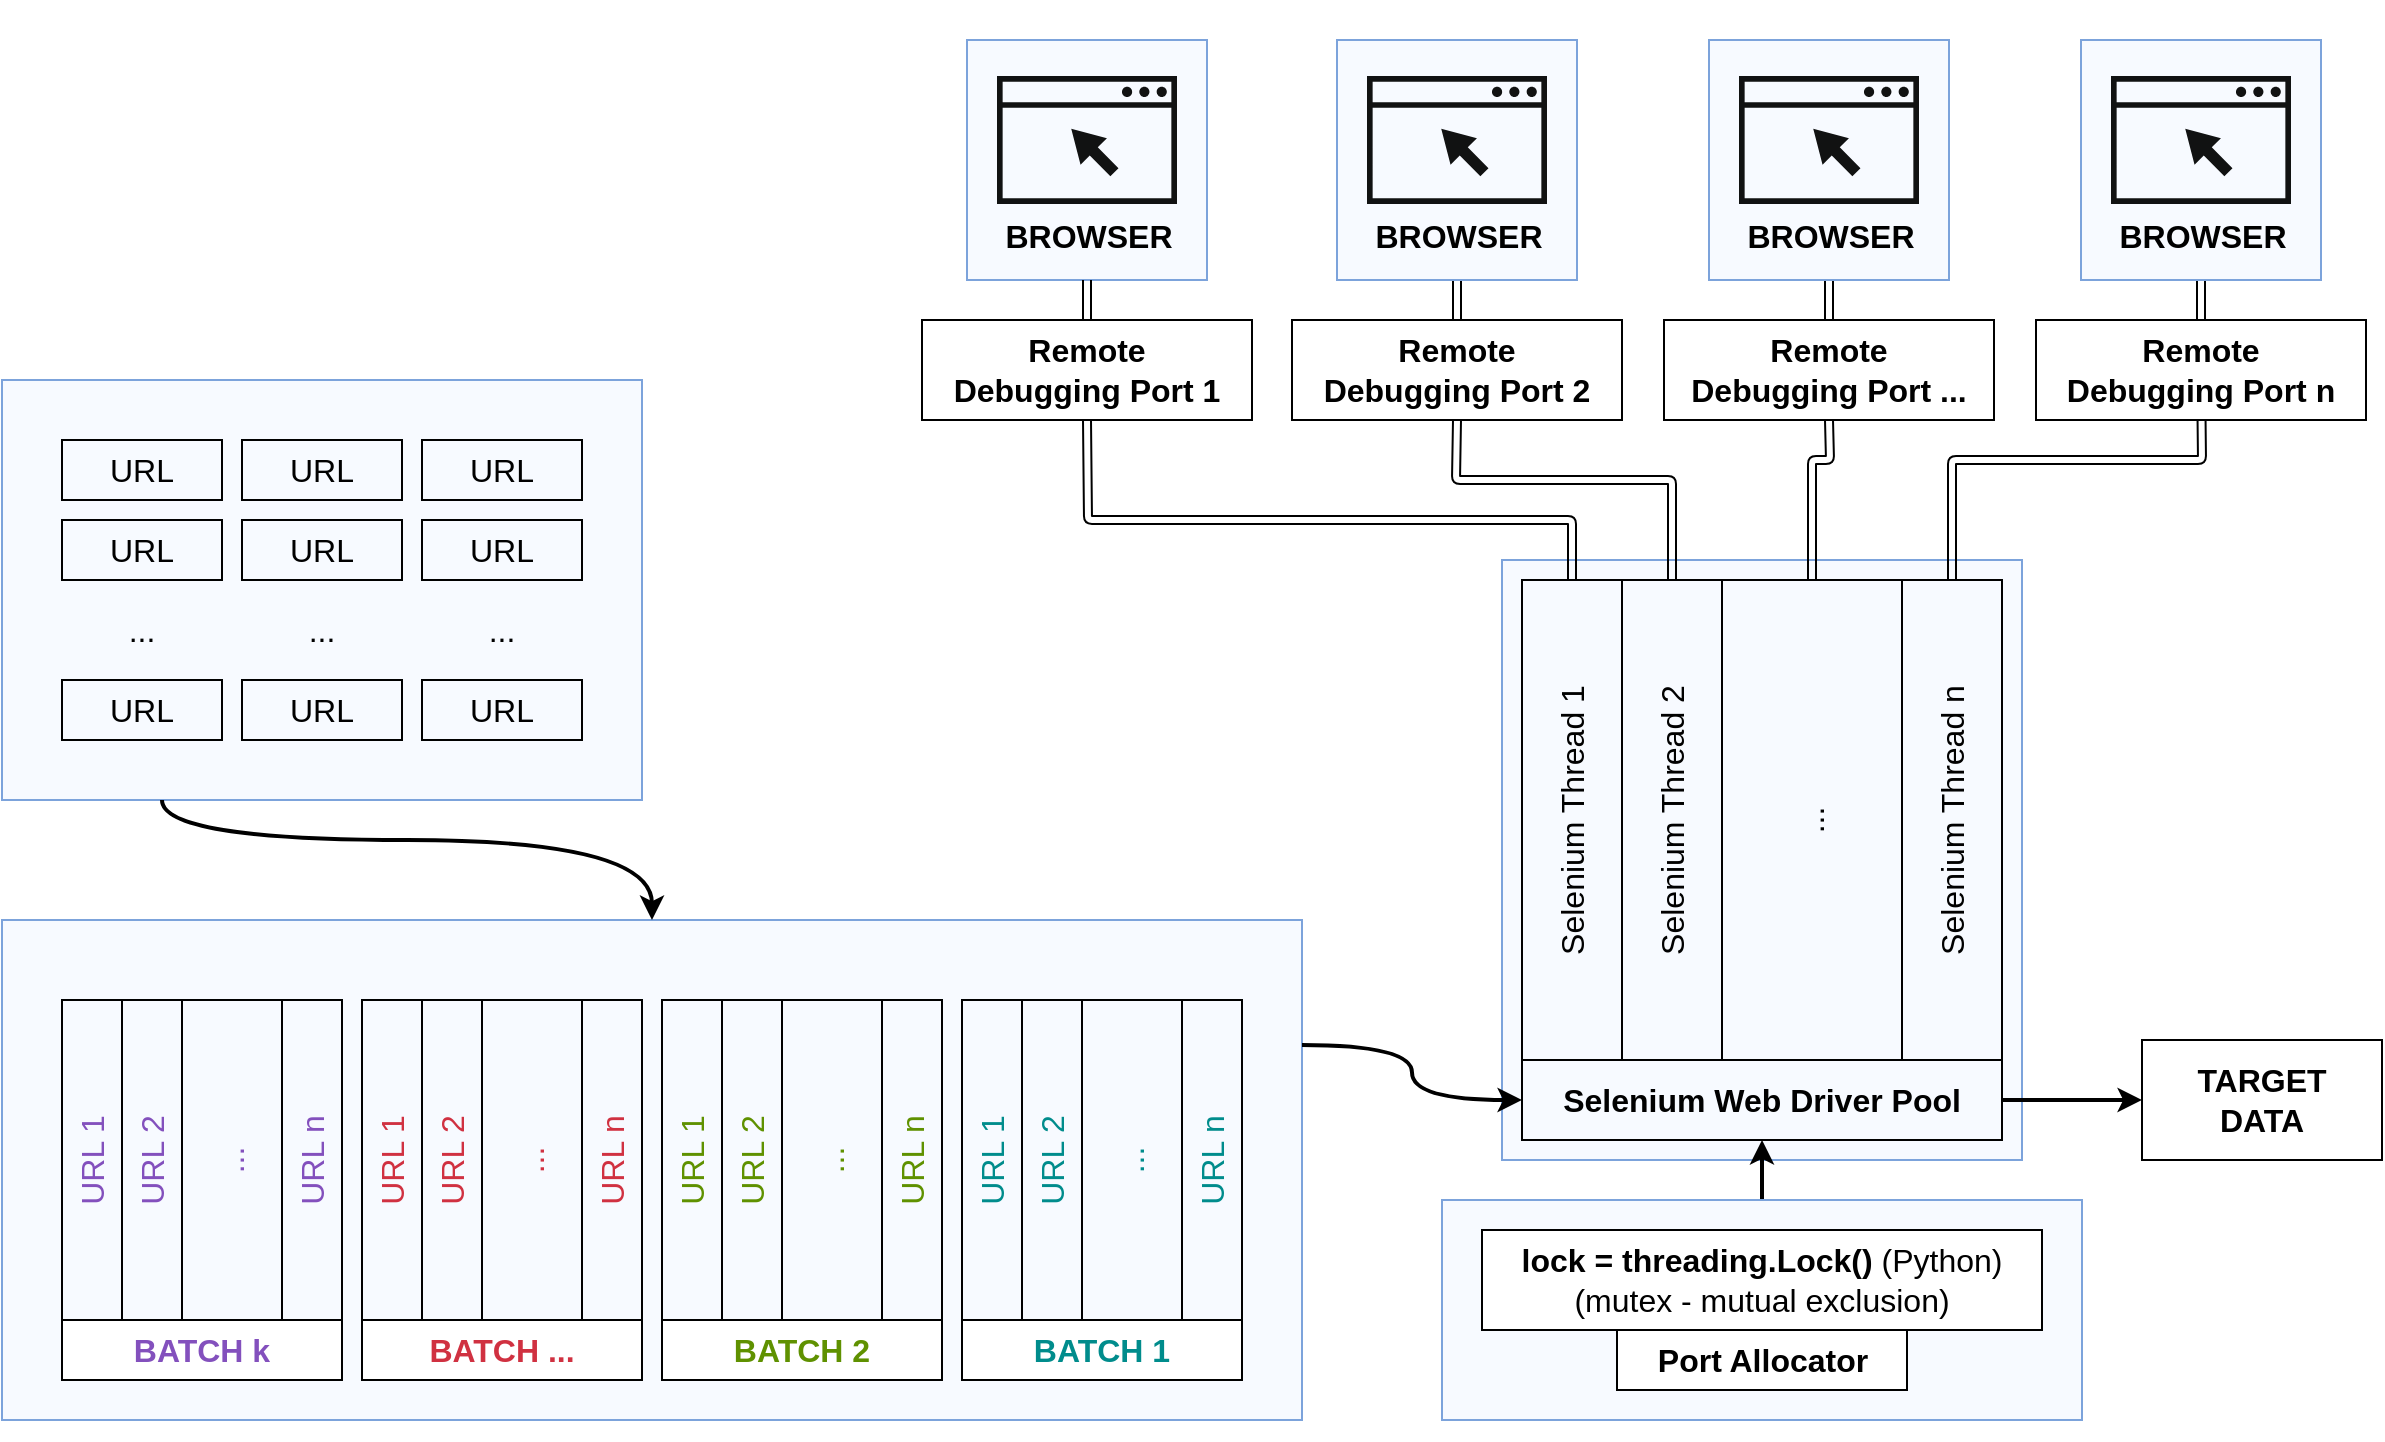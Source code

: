 <mxfile version="24.6.5" type="device">
  <diagram name="Page-1" id="uHuE6cg2GW2eRnbbnOSD">
    <mxGraphModel dx="2533" dy="2236" grid="1" gridSize="10" guides="1" tooltips="1" connect="1" arrows="1" fold="1" page="1" pageScale="1" pageWidth="827" pageHeight="1169" math="0" shadow="0">
      <root>
        <mxCell id="0" />
        <mxCell id="1" parent="0" />
        <mxCell id="J9xpBMAO4fcrb7Eu_Uhc-172" value="" style="rounded=0;whiteSpace=wrap;html=1;fillColor=#F7FAFF;strokeColor=#7CA3DB;fontSize=16;" vertex="1" parent="1">
          <mxGeometry x="230" y="240" width="260" height="300" as="geometry" />
        </mxCell>
        <mxCell id="J9xpBMAO4fcrb7Eu_Uhc-88" value="" style="group;fontSize=16;" vertex="1" connectable="0" parent="1">
          <mxGeometry x="240" y="250" width="240" height="280" as="geometry" />
        </mxCell>
        <mxCell id="J9xpBMAO4fcrb7Eu_Uhc-52" value="Selenium Web Driver Pool" style="rounded=0;whiteSpace=wrap;html=1;fontSize=16;fontStyle=1;fillColor=none;align=center;" vertex="1" parent="J9xpBMAO4fcrb7Eu_Uhc-88">
          <mxGeometry y="240" width="240" height="40" as="geometry" />
        </mxCell>
        <mxCell id="J9xpBMAO4fcrb7Eu_Uhc-53" value="Selenium Thread 1" style="rounded=0;whiteSpace=wrap;html=1;fontSize=16;horizontal=0;fillColor=none;align=center;" vertex="1" parent="J9xpBMAO4fcrb7Eu_Uhc-88">
          <mxGeometry width="50" height="240" as="geometry" />
        </mxCell>
        <mxCell id="J9xpBMAO4fcrb7Eu_Uhc-54" value="Selenium Thread 2" style="rounded=0;whiteSpace=wrap;html=1;fontSize=16;horizontal=0;fillColor=none;align=center;" vertex="1" parent="J9xpBMAO4fcrb7Eu_Uhc-88">
          <mxGeometry x="50" width="50" height="240" as="geometry" />
        </mxCell>
        <mxCell id="J9xpBMAO4fcrb7Eu_Uhc-56" value="..." style="rounded=0;whiteSpace=wrap;html=1;fontSize=16;horizontal=0;fillColor=none;align=center;" vertex="1" parent="J9xpBMAO4fcrb7Eu_Uhc-88">
          <mxGeometry x="100" width="90" height="240" as="geometry" />
        </mxCell>
        <mxCell id="J9xpBMAO4fcrb7Eu_Uhc-57" value="Selenium Thread n" style="rounded=0;whiteSpace=wrap;html=1;fontSize=16;horizontal=0;fillColor=none;align=center;" vertex="1" parent="J9xpBMAO4fcrb7Eu_Uhc-88">
          <mxGeometry x="190" width="50" height="240" as="geometry" />
        </mxCell>
        <mxCell id="J9xpBMAO4fcrb7Eu_Uhc-113" value="" style="group;fontSize=16;" vertex="1" connectable="0" parent="1">
          <mxGeometry x="-50" y="-40" width="180" height="140" as="geometry" />
        </mxCell>
        <mxCell id="J9xpBMAO4fcrb7Eu_Uhc-112" value="" style="rounded=0;whiteSpace=wrap;html=1;fillColor=#F7FAFF;strokeColor=#7CA3DB;fontSize=16;" vertex="1" parent="J9xpBMAO4fcrb7Eu_Uhc-113">
          <mxGeometry x="12.5" y="20" width="120" height="120" as="geometry" />
        </mxCell>
        <mxCell id="J9xpBMAO4fcrb7Eu_Uhc-105" value="&lt;b style=&quot;font-size: 16px;&quot;&gt;BROWSER&lt;/b&gt;" style="sketch=0;pointerEvents=1;shadow=0;dashed=0;html=1;strokeColor=none;fillColor=#111212;aspect=fixed;labelPosition=center;verticalLabelPosition=bottom;verticalAlign=top;align=center;outlineConnect=0;shape=mxgraph.vvd.web_browser;fontColor=#000000;fontSize=16;" vertex="1" parent="J9xpBMAO4fcrb7Eu_Uhc-113">
          <mxGeometry x="27.5" y="38.05" width="90" height="63.9" as="geometry" />
        </mxCell>
        <mxCell id="J9xpBMAO4fcrb7Eu_Uhc-143" value="Remote&lt;div style=&quot;font-size: 16px;&quot;&gt;Debugging Port 1&lt;/div&gt;" style="rounded=0;whiteSpace=wrap;html=1;fontSize=16;fontStyle=1" vertex="1" parent="1">
          <mxGeometry x="-60" y="120" width="165" height="50" as="geometry" />
        </mxCell>
        <mxCell id="J9xpBMAO4fcrb7Eu_Uhc-144" value="" style="shape=link;endArrow=none;html=1;rounded=1;exitX=0.5;exitY=0;exitDx=0;exitDy=0;endFill=0;strokeWidth=1;fontSize=16;entryX=0.5;entryY=1;entryDx=0;entryDy=0;strokeColor=default;" edge="1" parent="1" target="J9xpBMAO4fcrb7Eu_Uhc-143">
          <mxGeometry width="50" height="50" relative="1" as="geometry">
            <mxPoint x="265" y="250" as="sourcePoint" />
            <mxPoint x="40" y="110" as="targetPoint" />
            <Array as="points">
              <mxPoint x="265" y="220" />
              <mxPoint x="23" y="220" />
            </Array>
          </mxGeometry>
        </mxCell>
        <mxCell id="J9xpBMAO4fcrb7Eu_Uhc-145" value="" style="shape=link;endArrow=none;html=1;rounded=0;exitX=0.5;exitY=0;exitDx=0;exitDy=0;entryX=0.5;entryY=1;entryDx=0;entryDy=0;endFill=0;startArrow=none;startFill=0;fontSize=16;" edge="1" parent="1" source="J9xpBMAO4fcrb7Eu_Uhc-143" target="J9xpBMAO4fcrb7Eu_Uhc-112">
          <mxGeometry width="50" height="50" relative="1" as="geometry">
            <mxPoint x="242.5" y="40" as="sourcePoint" />
            <mxPoint x="23" y="50" as="targetPoint" />
          </mxGeometry>
        </mxCell>
        <mxCell id="J9xpBMAO4fcrb7Eu_Uhc-146" value="Remote&lt;div style=&quot;font-size: 16px;&quot;&gt;Debugging Port 2&lt;/div&gt;" style="rounded=0;whiteSpace=wrap;html=1;fontSize=16;fontStyle=1" vertex="1" parent="1">
          <mxGeometry x="125" y="120" width="165" height="50" as="geometry" />
        </mxCell>
        <mxCell id="J9xpBMAO4fcrb7Eu_Uhc-147" value="" style="shape=link;endArrow=none;html=1;rounded=1;exitX=0.5;exitY=0;exitDx=0;exitDy=0;endFill=0;strokeWidth=1;fontSize=16;entryX=0.5;entryY=1;entryDx=0;entryDy=0;" edge="1" parent="1" target="J9xpBMAO4fcrb7Eu_Uhc-146">
          <mxGeometry width="50" height="50" relative="1" as="geometry">
            <mxPoint x="315" y="250" as="sourcePoint" />
            <mxPoint x="225" y="110" as="targetPoint" />
            <Array as="points">
              <mxPoint x="315" y="200" />
              <mxPoint x="207" y="200" />
            </Array>
          </mxGeometry>
        </mxCell>
        <mxCell id="J9xpBMAO4fcrb7Eu_Uhc-148" value="" style="shape=link;endArrow=none;html=1;rounded=0;exitX=0.5;exitY=0;exitDx=0;exitDy=0;entryX=0.5;entryY=1;entryDx=0;entryDy=0;endFill=0;startArrow=none;startFill=0;fontSize=16;" edge="1" parent="1" source="J9xpBMAO4fcrb7Eu_Uhc-146" target="J9xpBMAO4fcrb7Eu_Uhc-129">
          <mxGeometry width="50" height="50" relative="1" as="geometry">
            <mxPoint x="427.5" y="40" as="sourcePoint" />
            <mxPoint x="208" y="50" as="targetPoint" />
          </mxGeometry>
        </mxCell>
        <mxCell id="J9xpBMAO4fcrb7Eu_Uhc-149" value="Remote&lt;div style=&quot;font-size: 16px;&quot;&gt;Debugging Port ...&lt;/div&gt;" style="rounded=0;whiteSpace=wrap;html=1;fontSize=16;fontStyle=1" vertex="1" parent="1">
          <mxGeometry x="311" y="120" width="165" height="50" as="geometry" />
        </mxCell>
        <mxCell id="J9xpBMAO4fcrb7Eu_Uhc-150" value="" style="shape=link;endArrow=none;html=1;rounded=1;exitX=0.5;exitY=0;exitDx=0;exitDy=0;endFill=0;strokeWidth=1;fontSize=16;entryX=0.5;entryY=1;entryDx=0;entryDy=0;" edge="1" parent="1" target="J9xpBMAO4fcrb7Eu_Uhc-149">
          <mxGeometry width="50" height="50" relative="1" as="geometry">
            <mxPoint x="385" y="250" as="sourcePoint" />
            <mxPoint x="328" y="170" as="targetPoint" />
            <Array as="points">
              <mxPoint x="385" y="190" />
              <mxPoint x="394" y="190" />
            </Array>
          </mxGeometry>
        </mxCell>
        <mxCell id="J9xpBMAO4fcrb7Eu_Uhc-151" value="" style="shape=link;endArrow=none;html=1;rounded=0;exitX=0.5;exitY=0;exitDx=0;exitDy=0;entryX=0.5;entryY=1;entryDx=0;entryDy=0;endFill=0;startArrow=none;startFill=0;fontSize=16;" edge="1" parent="1" source="J9xpBMAO4fcrb7Eu_Uhc-149" target="J9xpBMAO4fcrb7Eu_Uhc-134">
          <mxGeometry width="50" height="50" relative="1" as="geometry">
            <mxPoint x="613.5" y="40" as="sourcePoint" />
            <mxPoint x="393" y="50" as="targetPoint" />
          </mxGeometry>
        </mxCell>
        <mxCell id="J9xpBMAO4fcrb7Eu_Uhc-152" value="Remote&lt;div style=&quot;font-size: 16px;&quot;&gt;Debugging Port n&lt;/div&gt;" style="rounded=0;whiteSpace=wrap;html=1;fontSize=16;fontStyle=1" vertex="1" parent="1">
          <mxGeometry x="497" y="120" width="165" height="50" as="geometry" />
        </mxCell>
        <mxCell id="J9xpBMAO4fcrb7Eu_Uhc-153" value="" style="shape=link;endArrow=none;html=1;rounded=1;exitX=0.5;exitY=0;exitDx=0;exitDy=0;endFill=0;strokeWidth=1;fontSize=16;" edge="1" parent="1" target="J9xpBMAO4fcrb7Eu_Uhc-152">
          <mxGeometry width="50" height="50" relative="1" as="geometry">
            <mxPoint x="455" y="250" as="sourcePoint" />
            <mxPoint x="597" y="110" as="targetPoint" />
            <Array as="points">
              <mxPoint x="455" y="190" />
              <mxPoint x="580" y="190" />
            </Array>
          </mxGeometry>
        </mxCell>
        <mxCell id="J9xpBMAO4fcrb7Eu_Uhc-154" value="" style="shape=link;endArrow=none;html=1;rounded=0;exitX=0.5;exitY=0;exitDx=0;exitDy=0;entryX=0.5;entryY=1;entryDx=0;entryDy=0;endFill=0;startArrow=none;startFill=0;fontSize=16;" edge="1" parent="1" source="J9xpBMAO4fcrb7Eu_Uhc-152" target="J9xpBMAO4fcrb7Eu_Uhc-139">
          <mxGeometry width="50" height="50" relative="1" as="geometry">
            <mxPoint x="799.5" y="40" as="sourcePoint" />
            <mxPoint x="580" y="50" as="targetPoint" />
          </mxGeometry>
        </mxCell>
        <mxCell id="J9xpBMAO4fcrb7Eu_Uhc-158" value="" style="group;fontSize=16;" vertex="1" connectable="0" parent="1">
          <mxGeometry x="-520" y="150" width="320" height="210" as="geometry" />
        </mxCell>
        <mxCell id="J9xpBMAO4fcrb7Eu_Uhc-106" value="" style="rounded=0;whiteSpace=wrap;html=1;fillColor=#F7FAFF;strokeColor=#7CA3DB;fontSize=16;" vertex="1" parent="J9xpBMAO4fcrb7Eu_Uhc-158">
          <mxGeometry width="320" height="210" as="geometry" />
        </mxCell>
        <mxCell id="J9xpBMAO4fcrb7Eu_Uhc-89" value="" style="group;fontSize=16;" vertex="1" connectable="0" parent="J9xpBMAO4fcrb7Eu_Uhc-158">
          <mxGeometry x="30" y="30" width="260" height="150" as="geometry" />
        </mxCell>
        <mxCell id="J9xpBMAO4fcrb7Eu_Uhc-59" value="URL" style="rounded=0;whiteSpace=wrap;html=1;fontSize=16;fillColor=none;align=center;" vertex="1" parent="J9xpBMAO4fcrb7Eu_Uhc-89">
          <mxGeometry width="80" height="30" as="geometry" />
        </mxCell>
        <mxCell id="J9xpBMAO4fcrb7Eu_Uhc-60" value="URL" style="rounded=0;whiteSpace=wrap;html=1;fontSize=16;fillColor=none;align=center;" vertex="1" parent="J9xpBMAO4fcrb7Eu_Uhc-89">
          <mxGeometry y="40" width="80" height="30" as="geometry" />
        </mxCell>
        <mxCell id="J9xpBMAO4fcrb7Eu_Uhc-61" value="..." style="rounded=0;whiteSpace=wrap;html=1;fontSize=16;fillColor=none;strokeColor=none;align=center;" vertex="1" parent="J9xpBMAO4fcrb7Eu_Uhc-89">
          <mxGeometry y="80" width="80" height="30" as="geometry" />
        </mxCell>
        <mxCell id="J9xpBMAO4fcrb7Eu_Uhc-62" value="URL" style="rounded=0;whiteSpace=wrap;html=1;fontSize=16;fillColor=none;horizontal=1;strokeColor=default;align=center;" vertex="1" parent="J9xpBMAO4fcrb7Eu_Uhc-89">
          <mxGeometry x="90" width="80" height="30" as="geometry" />
        </mxCell>
        <mxCell id="J9xpBMAO4fcrb7Eu_Uhc-63" value="URL" style="rounded=0;whiteSpace=wrap;html=1;fontSize=16;fillColor=none;horizontal=1;strokeColor=default;align=center;" vertex="1" parent="J9xpBMAO4fcrb7Eu_Uhc-89">
          <mxGeometry x="90" y="40" width="80" height="30" as="geometry" />
        </mxCell>
        <mxCell id="J9xpBMAO4fcrb7Eu_Uhc-64" value="..." style="rounded=0;whiteSpace=wrap;html=1;fontSize=16;fillColor=none;horizontal=1;strokeColor=none;align=center;" vertex="1" parent="J9xpBMAO4fcrb7Eu_Uhc-89">
          <mxGeometry x="90" y="80" width="80" height="30" as="geometry" />
        </mxCell>
        <mxCell id="J9xpBMAO4fcrb7Eu_Uhc-65" value="URL" style="rounded=0;whiteSpace=wrap;html=1;fontSize=16;fillColor=none;align=center;" vertex="1" parent="J9xpBMAO4fcrb7Eu_Uhc-89">
          <mxGeometry y="120" width="80" height="30" as="geometry" />
        </mxCell>
        <mxCell id="J9xpBMAO4fcrb7Eu_Uhc-66" value="URL" style="rounded=0;whiteSpace=wrap;html=1;fontSize=16;fillColor=none;horizontal=1;strokeColor=default;align=center;" vertex="1" parent="J9xpBMAO4fcrb7Eu_Uhc-89">
          <mxGeometry x="90" y="120" width="80" height="30" as="geometry" />
        </mxCell>
        <mxCell id="J9xpBMAO4fcrb7Eu_Uhc-67" value="URL" style="rounded=0;whiteSpace=wrap;html=1;fontSize=16;fillColor=none;align=center;" vertex="1" parent="J9xpBMAO4fcrb7Eu_Uhc-89">
          <mxGeometry x="180" width="80" height="30" as="geometry" />
        </mxCell>
        <mxCell id="J9xpBMAO4fcrb7Eu_Uhc-68" value="URL" style="rounded=0;whiteSpace=wrap;html=1;fontSize=16;fillColor=none;align=center;" vertex="1" parent="J9xpBMAO4fcrb7Eu_Uhc-89">
          <mxGeometry x="180" y="40" width="80" height="30" as="geometry" />
        </mxCell>
        <mxCell id="J9xpBMAO4fcrb7Eu_Uhc-69" value="..." style="rounded=0;whiteSpace=wrap;html=1;fontSize=16;fillColor=none;strokeColor=none;align=center;" vertex="1" parent="J9xpBMAO4fcrb7Eu_Uhc-89">
          <mxGeometry x="180" y="80" width="80" height="30" as="geometry" />
        </mxCell>
        <mxCell id="J9xpBMAO4fcrb7Eu_Uhc-70" value="URL" style="rounded=0;whiteSpace=wrap;html=1;fontSize=16;fillColor=none;align=center;" vertex="1" parent="J9xpBMAO4fcrb7Eu_Uhc-89">
          <mxGeometry x="180" y="120" width="80" height="30" as="geometry" />
        </mxCell>
        <mxCell id="J9xpBMAO4fcrb7Eu_Uhc-159" value="" style="group;fontSize=16;" vertex="1" connectable="0" parent="1">
          <mxGeometry x="147.5" y="-20" width="120" height="120" as="geometry" />
        </mxCell>
        <mxCell id="J9xpBMAO4fcrb7Eu_Uhc-129" value="" style="rounded=0;whiteSpace=wrap;html=1;fillColor=#F7FAFF;strokeColor=#7CA3DB;fontSize=16;" vertex="1" parent="J9xpBMAO4fcrb7Eu_Uhc-159">
          <mxGeometry width="120" height="120" as="geometry" />
        </mxCell>
        <mxCell id="J9xpBMAO4fcrb7Eu_Uhc-130" value="&lt;b style=&quot;font-size: 16px;&quot;&gt;BROWSER&lt;/b&gt;" style="sketch=0;pointerEvents=1;shadow=0;dashed=0;html=1;strokeColor=none;fillColor=#111212;aspect=fixed;labelPosition=center;verticalLabelPosition=bottom;verticalAlign=top;align=center;outlineConnect=0;shape=mxgraph.vvd.web_browser;fontColor=#000000;fontSize=16;" vertex="1" parent="J9xpBMAO4fcrb7Eu_Uhc-159">
          <mxGeometry x="15" y="18.05" width="90" height="63.9" as="geometry" />
        </mxCell>
        <mxCell id="J9xpBMAO4fcrb7Eu_Uhc-160" value="" style="group;fontSize=16;" vertex="1" connectable="0" parent="1">
          <mxGeometry x="333.5" y="-20" width="120" height="120" as="geometry" />
        </mxCell>
        <mxCell id="J9xpBMAO4fcrb7Eu_Uhc-134" value="" style="rounded=0;whiteSpace=wrap;html=1;fillColor=#F7FAFF;strokeColor=#7CA3DB;fontSize=16;" vertex="1" parent="J9xpBMAO4fcrb7Eu_Uhc-160">
          <mxGeometry width="120" height="120" as="geometry" />
        </mxCell>
        <mxCell id="J9xpBMAO4fcrb7Eu_Uhc-135" value="&lt;b style=&quot;font-size: 16px;&quot;&gt;BROWSER&lt;/b&gt;" style="sketch=0;pointerEvents=1;shadow=0;dashed=0;html=1;strokeColor=none;fillColor=#111212;aspect=fixed;labelPosition=center;verticalLabelPosition=bottom;verticalAlign=top;align=center;outlineConnect=0;shape=mxgraph.vvd.web_browser;fontColor=#000000;fontSize=16;" vertex="1" parent="J9xpBMAO4fcrb7Eu_Uhc-160">
          <mxGeometry x="15" y="18.05" width="90" height="63.9" as="geometry" />
        </mxCell>
        <mxCell id="J9xpBMAO4fcrb7Eu_Uhc-161" value="" style="group;fontSize=16;" vertex="1" connectable="0" parent="1">
          <mxGeometry x="519.5" y="-20" width="120" height="120" as="geometry" />
        </mxCell>
        <mxCell id="J9xpBMAO4fcrb7Eu_Uhc-139" value="" style="rounded=0;whiteSpace=wrap;html=1;fillColor=#F7FAFF;strokeColor=#7CA3DB;fontSize=16;" vertex="1" parent="J9xpBMAO4fcrb7Eu_Uhc-161">
          <mxGeometry width="120" height="120" as="geometry" />
        </mxCell>
        <mxCell id="J9xpBMAO4fcrb7Eu_Uhc-140" value="&lt;b style=&quot;font-size: 16px;&quot;&gt;BROWSER&lt;/b&gt;" style="sketch=0;pointerEvents=1;shadow=0;dashed=0;html=1;strokeColor=none;fillColor=#111212;aspect=fixed;labelPosition=center;verticalLabelPosition=bottom;verticalAlign=top;align=center;outlineConnect=0;shape=mxgraph.vvd.web_browser;fontColor=#000000;fontSize=16;" vertex="1" parent="J9xpBMAO4fcrb7Eu_Uhc-161">
          <mxGeometry x="15" y="18.05" width="90" height="63.9" as="geometry" />
        </mxCell>
        <mxCell id="J9xpBMAO4fcrb7Eu_Uhc-164" value="" style="edgeStyle=orthogonalEdgeStyle;rounded=0;orthogonalLoop=1;jettySize=auto;html=1;strokeWidth=2;fontSize=16;" edge="1" parent="1" source="J9xpBMAO4fcrb7Eu_Uhc-163" target="J9xpBMAO4fcrb7Eu_Uhc-52">
          <mxGeometry relative="1" as="geometry" />
        </mxCell>
        <mxCell id="J9xpBMAO4fcrb7Eu_Uhc-167" value="&lt;div style=&quot;font-size: 16px;&quot;&gt;TARGET&lt;/div&gt;DATA" style="rounded=0;whiteSpace=wrap;html=1;fontSize=16;fontStyle=1" vertex="1" parent="1">
          <mxGeometry x="550" y="480" width="120" height="60" as="geometry" />
        </mxCell>
        <mxCell id="J9xpBMAO4fcrb7Eu_Uhc-168" style="edgeStyle=orthogonalEdgeStyle;rounded=0;orthogonalLoop=1;jettySize=auto;html=1;entryX=0;entryY=0.5;entryDx=0;entryDy=0;strokeWidth=2;curved=1;" edge="1" parent="1" source="J9xpBMAO4fcrb7Eu_Uhc-52" target="J9xpBMAO4fcrb7Eu_Uhc-167">
          <mxGeometry relative="1" as="geometry" />
        </mxCell>
        <mxCell id="J9xpBMAO4fcrb7Eu_Uhc-169" value="" style="group" vertex="1" connectable="0" parent="1">
          <mxGeometry x="-520" y="430" width="650" height="250" as="geometry" />
        </mxCell>
        <mxCell id="J9xpBMAO4fcrb7Eu_Uhc-107" value="" style="rounded=0;whiteSpace=wrap;html=1;fillColor=#F7FAFF;strokeColor=#7CA3DB;fontSize=16;" vertex="1" parent="J9xpBMAO4fcrb7Eu_Uhc-169">
          <mxGeometry y="-10" width="650" height="250" as="geometry" />
        </mxCell>
        <mxCell id="J9xpBMAO4fcrb7Eu_Uhc-86" value="" style="group;fontColor=#008080;fontSize=16;" vertex="1" connectable="0" parent="J9xpBMAO4fcrb7Eu_Uhc-169">
          <mxGeometry x="480" y="30" width="140" height="190" as="geometry" />
        </mxCell>
        <mxCell id="J9xpBMAO4fcrb7Eu_Uhc-71" value="BATCH 1" style="rounded=0;whiteSpace=wrap;html=1;fontSize=16;fontStyle=1;fontColor=#008C8C;" vertex="1" parent="J9xpBMAO4fcrb7Eu_Uhc-86">
          <mxGeometry y="160" width="140" height="30" as="geometry" />
        </mxCell>
        <mxCell id="J9xpBMAO4fcrb7Eu_Uhc-74" value="URL 1" style="rounded=0;whiteSpace=wrap;html=1;fontSize=16;fillColor=none;align=center;horizontal=0;fontColor=#008C8C;" vertex="1" parent="J9xpBMAO4fcrb7Eu_Uhc-86">
          <mxGeometry width="30" height="160" as="geometry" />
        </mxCell>
        <mxCell id="J9xpBMAO4fcrb7Eu_Uhc-76" value="URL 2" style="rounded=0;whiteSpace=wrap;html=1;fontSize=16;fillColor=none;align=center;horizontal=0;fontColor=#008C8C;" vertex="1" parent="J9xpBMAO4fcrb7Eu_Uhc-86">
          <mxGeometry x="30" width="30" height="160" as="geometry" />
        </mxCell>
        <mxCell id="J9xpBMAO4fcrb7Eu_Uhc-77" value="..." style="rounded=0;whiteSpace=wrap;html=1;fontSize=16;fillColor=none;align=center;horizontal=0;fontColor=#008C8C;" vertex="1" parent="J9xpBMAO4fcrb7Eu_Uhc-86">
          <mxGeometry x="60" width="50" height="160" as="geometry" />
        </mxCell>
        <mxCell id="J9xpBMAO4fcrb7Eu_Uhc-78" value="URL n" style="rounded=0;whiteSpace=wrap;html=1;fontSize=16;fillColor=none;align=center;horizontal=0;fontColor=#008C8C;" vertex="1" parent="J9xpBMAO4fcrb7Eu_Uhc-86">
          <mxGeometry x="110" width="30" height="160" as="geometry" />
        </mxCell>
        <mxCell id="J9xpBMAO4fcrb7Eu_Uhc-87" value="" style="group;fontColor=#82C700;fontSize=16;" vertex="1" connectable="0" parent="J9xpBMAO4fcrb7Eu_Uhc-169">
          <mxGeometry x="330" y="30" width="140" height="190" as="geometry" />
        </mxCell>
        <mxCell id="J9xpBMAO4fcrb7Eu_Uhc-81" value="BATCH 2" style="rounded=0;whiteSpace=wrap;html=1;fontSize=16;fontStyle=1;fontColor=#5F9100;" vertex="1" parent="J9xpBMAO4fcrb7Eu_Uhc-87">
          <mxGeometry y="160" width="140" height="30" as="geometry" />
        </mxCell>
        <mxCell id="J9xpBMAO4fcrb7Eu_Uhc-82" value="URL 1" style="rounded=0;whiteSpace=wrap;html=1;fontSize=16;fillColor=none;align=center;horizontal=0;fontColor=#5F9100;" vertex="1" parent="J9xpBMAO4fcrb7Eu_Uhc-87">
          <mxGeometry width="30" height="160" as="geometry" />
        </mxCell>
        <mxCell id="J9xpBMAO4fcrb7Eu_Uhc-83" value="URL 2" style="rounded=0;whiteSpace=wrap;html=1;fontSize=16;fillColor=none;align=center;horizontal=0;fontColor=#5F9100;" vertex="1" parent="J9xpBMAO4fcrb7Eu_Uhc-87">
          <mxGeometry x="30" width="30" height="160" as="geometry" />
        </mxCell>
        <mxCell id="J9xpBMAO4fcrb7Eu_Uhc-84" value="..." style="rounded=0;whiteSpace=wrap;html=1;fontSize=16;fillColor=none;align=center;horizontal=0;fontColor=#5F9100;" vertex="1" parent="J9xpBMAO4fcrb7Eu_Uhc-87">
          <mxGeometry x="60" width="50" height="160" as="geometry" />
        </mxCell>
        <mxCell id="J9xpBMAO4fcrb7Eu_Uhc-85" value="URL n" style="rounded=0;whiteSpace=wrap;html=1;fontSize=16;fillColor=none;align=center;horizontal=0;fontColor=#5F9100;" vertex="1" parent="J9xpBMAO4fcrb7Eu_Uhc-87">
          <mxGeometry x="110" width="30" height="160" as="geometry" />
        </mxCell>
        <mxCell id="J9xpBMAO4fcrb7Eu_Uhc-90" value="" style="group;fontColor=#D03141;fontSize=16;" vertex="1" connectable="0" parent="J9xpBMAO4fcrb7Eu_Uhc-169">
          <mxGeometry x="180" y="30" width="140" height="190" as="geometry" />
        </mxCell>
        <mxCell id="J9xpBMAO4fcrb7Eu_Uhc-91" value="BATCH ..." style="rounded=0;whiteSpace=wrap;html=1;fontSize=16;fontStyle=1;fontColor=#D03141;" vertex="1" parent="J9xpBMAO4fcrb7Eu_Uhc-90">
          <mxGeometry y="160" width="140" height="30" as="geometry" />
        </mxCell>
        <mxCell id="J9xpBMAO4fcrb7Eu_Uhc-92" value="URL 1" style="rounded=0;whiteSpace=wrap;html=1;fontSize=16;fillColor=none;align=center;horizontal=0;fontColor=#D03141;" vertex="1" parent="J9xpBMAO4fcrb7Eu_Uhc-90">
          <mxGeometry width="30" height="160" as="geometry" />
        </mxCell>
        <mxCell id="J9xpBMAO4fcrb7Eu_Uhc-93" value="URL 2" style="rounded=0;whiteSpace=wrap;html=1;fontSize=16;fillColor=none;align=center;horizontal=0;fontColor=#D03141;" vertex="1" parent="J9xpBMAO4fcrb7Eu_Uhc-90">
          <mxGeometry x="30" width="30" height="160" as="geometry" />
        </mxCell>
        <mxCell id="J9xpBMAO4fcrb7Eu_Uhc-94" value="..." style="rounded=0;whiteSpace=wrap;html=1;fontSize=16;fillColor=none;align=center;horizontal=0;fontColor=#D03141;" vertex="1" parent="J9xpBMAO4fcrb7Eu_Uhc-90">
          <mxGeometry x="60" width="50" height="160" as="geometry" />
        </mxCell>
        <mxCell id="J9xpBMAO4fcrb7Eu_Uhc-95" value="URL n" style="rounded=0;whiteSpace=wrap;html=1;fontSize=16;fillColor=none;align=center;horizontal=0;fontColor=#D03141;" vertex="1" parent="J9xpBMAO4fcrb7Eu_Uhc-90">
          <mxGeometry x="110" width="30" height="160" as="geometry" />
        </mxCell>
        <mxCell id="J9xpBMAO4fcrb7Eu_Uhc-96" value="" style="group;fontColor=#8350BD;fontSize=16;" vertex="1" connectable="0" parent="J9xpBMAO4fcrb7Eu_Uhc-169">
          <mxGeometry x="30" y="30" width="140" height="190" as="geometry" />
        </mxCell>
        <mxCell id="J9xpBMAO4fcrb7Eu_Uhc-97" value="BATCH k" style="rounded=0;whiteSpace=wrap;html=1;fontSize=16;fontStyle=1;fontColor=#8350BD;" vertex="1" parent="J9xpBMAO4fcrb7Eu_Uhc-96">
          <mxGeometry y="160" width="140" height="30" as="geometry" />
        </mxCell>
        <mxCell id="J9xpBMAO4fcrb7Eu_Uhc-98" value="URL 1" style="rounded=0;whiteSpace=wrap;html=1;fontSize=16;fillColor=none;align=center;horizontal=0;fontColor=#8350BD;" vertex="1" parent="J9xpBMAO4fcrb7Eu_Uhc-96">
          <mxGeometry width="30" height="160" as="geometry" />
        </mxCell>
        <mxCell id="J9xpBMAO4fcrb7Eu_Uhc-99" value="URL 2" style="rounded=0;whiteSpace=wrap;html=1;fontSize=16;fillColor=none;align=center;horizontal=0;fontColor=#8350BD;" vertex="1" parent="J9xpBMAO4fcrb7Eu_Uhc-96">
          <mxGeometry x="30" width="30" height="160" as="geometry" />
        </mxCell>
        <mxCell id="J9xpBMAO4fcrb7Eu_Uhc-100" value="..." style="rounded=0;whiteSpace=wrap;html=1;fontSize=16;fillColor=none;align=center;horizontal=0;fontColor=#8350BD;" vertex="1" parent="J9xpBMAO4fcrb7Eu_Uhc-96">
          <mxGeometry x="60" width="50" height="160" as="geometry" />
        </mxCell>
        <mxCell id="J9xpBMAO4fcrb7Eu_Uhc-101" value="URL n" style="rounded=0;whiteSpace=wrap;html=1;fontSize=16;fillColor=none;align=center;horizontal=0;fontColor=#8350BD;" vertex="1" parent="J9xpBMAO4fcrb7Eu_Uhc-96">
          <mxGeometry x="110" width="30" height="160" as="geometry" />
        </mxCell>
        <mxCell id="J9xpBMAO4fcrb7Eu_Uhc-170" style="edgeStyle=orthogonalEdgeStyle;rounded=0;orthogonalLoop=1;jettySize=auto;html=1;exitX=0.25;exitY=1;exitDx=0;exitDy=0;entryX=0.5;entryY=0;entryDx=0;entryDy=0;curved=1;strokeWidth=2;" edge="1" parent="1" source="J9xpBMAO4fcrb7Eu_Uhc-106" target="J9xpBMAO4fcrb7Eu_Uhc-107">
          <mxGeometry relative="1" as="geometry">
            <Array as="points">
              <mxPoint x="-440" y="380" />
              <mxPoint x="-195" y="380" />
            </Array>
          </mxGeometry>
        </mxCell>
        <mxCell id="J9xpBMAO4fcrb7Eu_Uhc-173" value="" style="group" vertex="1" connectable="0" parent="1">
          <mxGeometry x="200" y="560" width="320" height="110" as="geometry" />
        </mxCell>
        <mxCell id="J9xpBMAO4fcrb7Eu_Uhc-166" value="" style="rounded=0;whiteSpace=wrap;html=1;fillColor=#F7FAFF;strokeColor=#7CA3DB;fontSize=16;" vertex="1" parent="J9xpBMAO4fcrb7Eu_Uhc-173">
          <mxGeometry width="320" height="110" as="geometry" />
        </mxCell>
        <mxCell id="J9xpBMAO4fcrb7Eu_Uhc-165" value="" style="group;fontSize=16;" vertex="1" connectable="0" parent="J9xpBMAO4fcrb7Eu_Uhc-173">
          <mxGeometry x="20" y="15" width="280" height="80" as="geometry" />
        </mxCell>
        <mxCell id="J9xpBMAO4fcrb7Eu_Uhc-162" value="&lt;b style=&quot;font-size: 16px;&quot;&gt;&lt;font style=&quot;font-size: 16px;&quot;&gt;Port Allocator&lt;/font&gt;&lt;/b&gt;" style="rounded=0;whiteSpace=wrap;html=1;fontSize=16;" vertex="1" parent="J9xpBMAO4fcrb7Eu_Uhc-165">
          <mxGeometry x="67.5" y="50" width="145" height="30" as="geometry" />
        </mxCell>
        <mxCell id="J9xpBMAO4fcrb7Eu_Uhc-163" value="&lt;div style=&quot;font-size: 16px;&quot;&gt;&lt;b style=&quot;font-size: 16px;&quot;&gt;lock = threading.Lock() &lt;/b&gt;(Python)&lt;b style=&quot;font-size: 16px;&quot;&gt;&lt;br style=&quot;font-size: 16px;&quot;&gt;&lt;/b&gt;&lt;/div&gt;&lt;div style=&quot;font-size: 16px;&quot;&gt;(mutex - mutual exclusion)&lt;/div&gt;" style="rounded=0;whiteSpace=wrap;html=1;fontSize=16;" vertex="1" parent="J9xpBMAO4fcrb7Eu_Uhc-165">
          <mxGeometry width="280" height="50" as="geometry" />
        </mxCell>
        <mxCell id="J9xpBMAO4fcrb7Eu_Uhc-174" style="edgeStyle=orthogonalEdgeStyle;rounded=0;orthogonalLoop=1;jettySize=auto;html=1;exitX=1;exitY=0.25;exitDx=0;exitDy=0;entryX=0;entryY=0.5;entryDx=0;entryDy=0;curved=1;strokeWidth=2;" edge="1" parent="1" source="J9xpBMAO4fcrb7Eu_Uhc-107" target="J9xpBMAO4fcrb7Eu_Uhc-52">
          <mxGeometry relative="1" as="geometry" />
        </mxCell>
      </root>
    </mxGraphModel>
  </diagram>
</mxfile>
